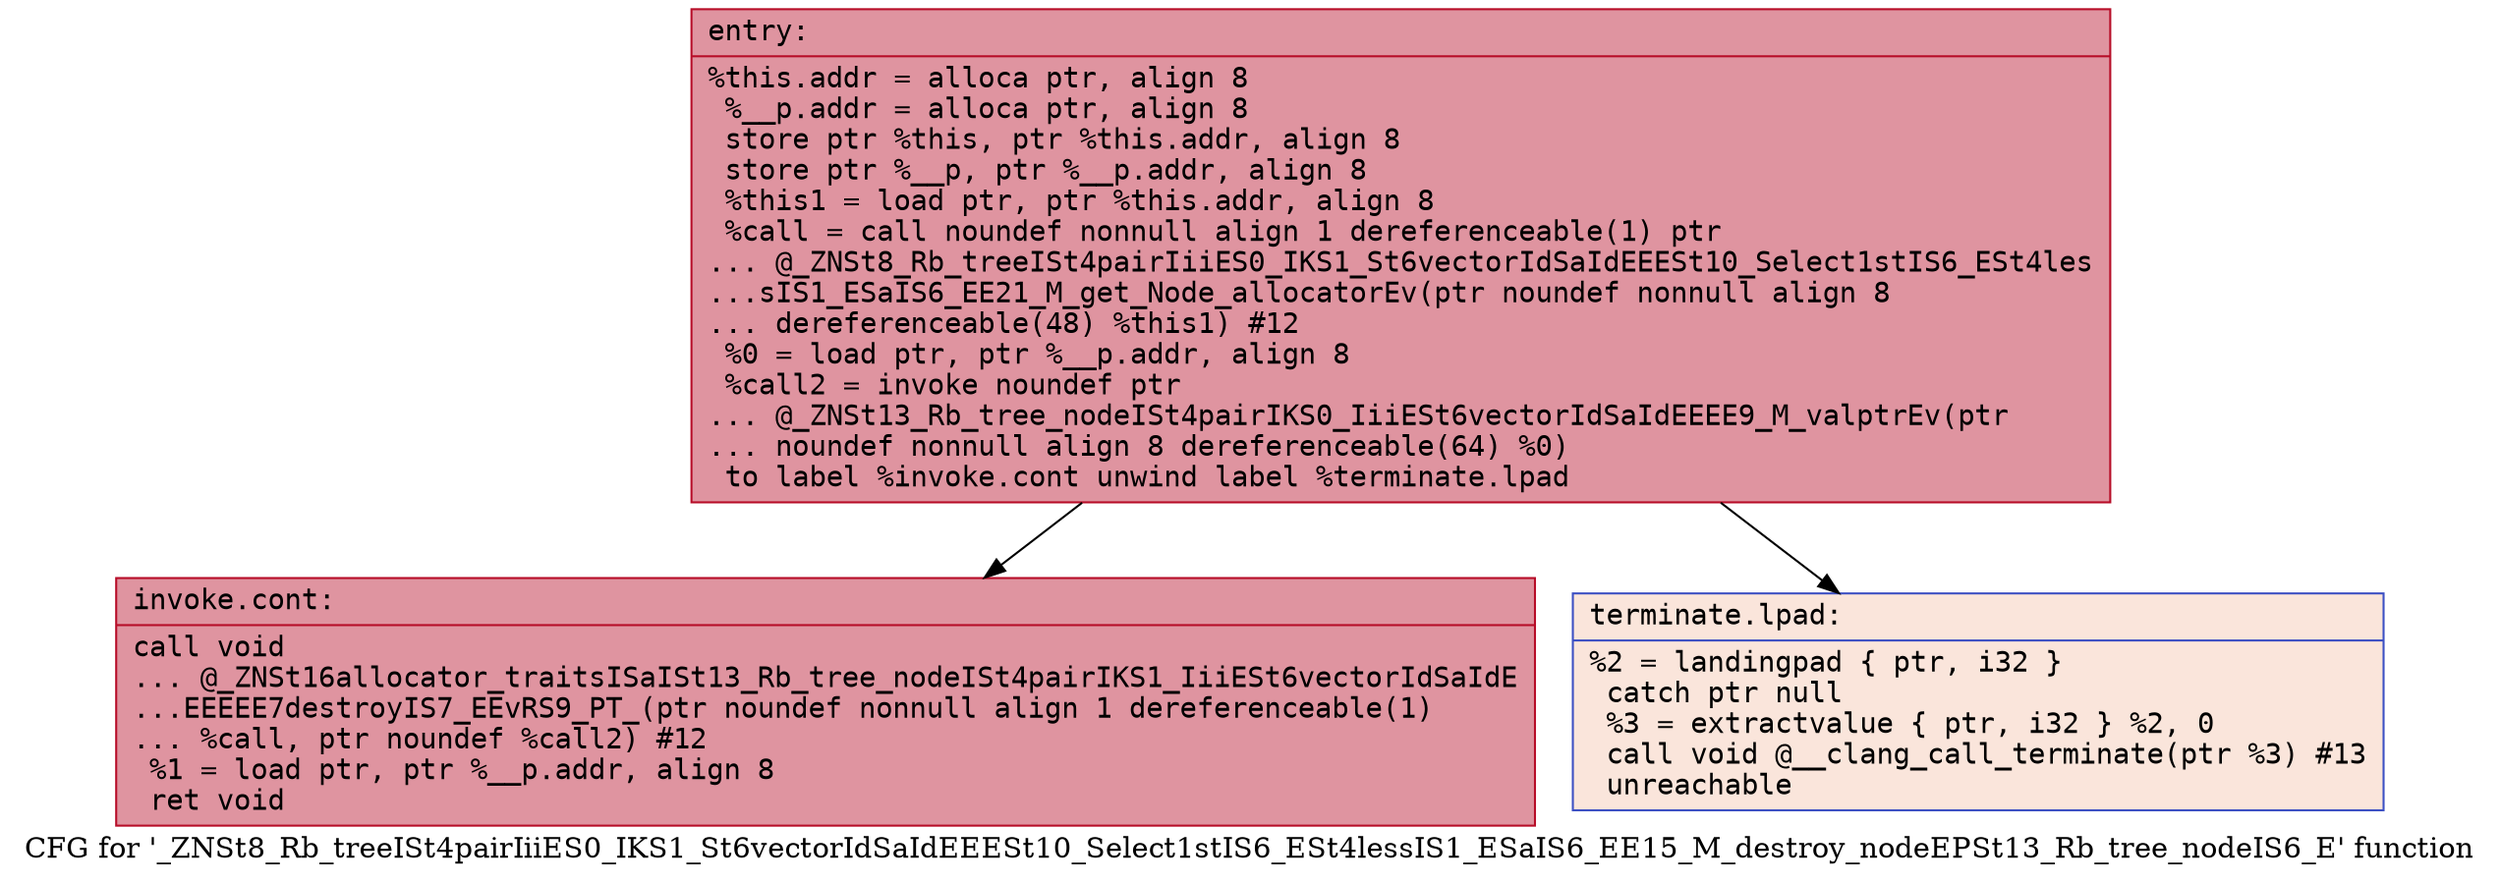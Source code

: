 digraph "CFG for '_ZNSt8_Rb_treeISt4pairIiiES0_IKS1_St6vectorIdSaIdEEESt10_Select1stIS6_ESt4lessIS1_ESaIS6_EE15_M_destroy_nodeEPSt13_Rb_tree_nodeIS6_E' function" {
	label="CFG for '_ZNSt8_Rb_treeISt4pairIiiES0_IKS1_St6vectorIdSaIdEEESt10_Select1stIS6_ESt4lessIS1_ESaIS6_EE15_M_destroy_nodeEPSt13_Rb_tree_nodeIS6_E' function";

	Node0x55e722d54910 [shape=record,color="#b70d28ff", style=filled, fillcolor="#b70d2870" fontname="Courier",label="{entry:\l|  %this.addr = alloca ptr, align 8\l  %__p.addr = alloca ptr, align 8\l  store ptr %this, ptr %this.addr, align 8\l  store ptr %__p, ptr %__p.addr, align 8\l  %this1 = load ptr, ptr %this.addr, align 8\l  %call = call noundef nonnull align 1 dereferenceable(1) ptr\l... @_ZNSt8_Rb_treeISt4pairIiiES0_IKS1_St6vectorIdSaIdEEESt10_Select1stIS6_ESt4les\l...sIS1_ESaIS6_EE21_M_get_Node_allocatorEv(ptr noundef nonnull align 8\l... dereferenceable(48) %this1) #12\l  %0 = load ptr, ptr %__p.addr, align 8\l  %call2 = invoke noundef ptr\l... @_ZNSt13_Rb_tree_nodeISt4pairIKS0_IiiESt6vectorIdSaIdEEEE9_M_valptrEv(ptr\l... noundef nonnull align 8 dereferenceable(64) %0)\l          to label %invoke.cont unwind label %terminate.lpad\l}"];
	Node0x55e722d54910 -> Node0x55e722d54ed0[tooltip="entry -> invoke.cont\nProbability 100.00%" ];
	Node0x55e722d54910 -> Node0x55e722d54f50[tooltip="entry -> terminate.lpad\nProbability 0.00%" ];
	Node0x55e722d54ed0 [shape=record,color="#b70d28ff", style=filled, fillcolor="#b70d2870" fontname="Courier",label="{invoke.cont:\l|  call void\l... @_ZNSt16allocator_traitsISaISt13_Rb_tree_nodeISt4pairIKS1_IiiESt6vectorIdSaIdE\l...EEEEE7destroyIS7_EEvRS9_PT_(ptr noundef nonnull align 1 dereferenceable(1)\l... %call, ptr noundef %call2) #12\l  %1 = load ptr, ptr %__p.addr, align 8\l  ret void\l}"];
	Node0x55e722d54f50 [shape=record,color="#3d50c3ff", style=filled, fillcolor="#f4c5ad70" fontname="Courier",label="{terminate.lpad:\l|  %2 = landingpad \{ ptr, i32 \}\l          catch ptr null\l  %3 = extractvalue \{ ptr, i32 \} %2, 0\l  call void @__clang_call_terminate(ptr %3) #13\l  unreachable\l}"];
}
